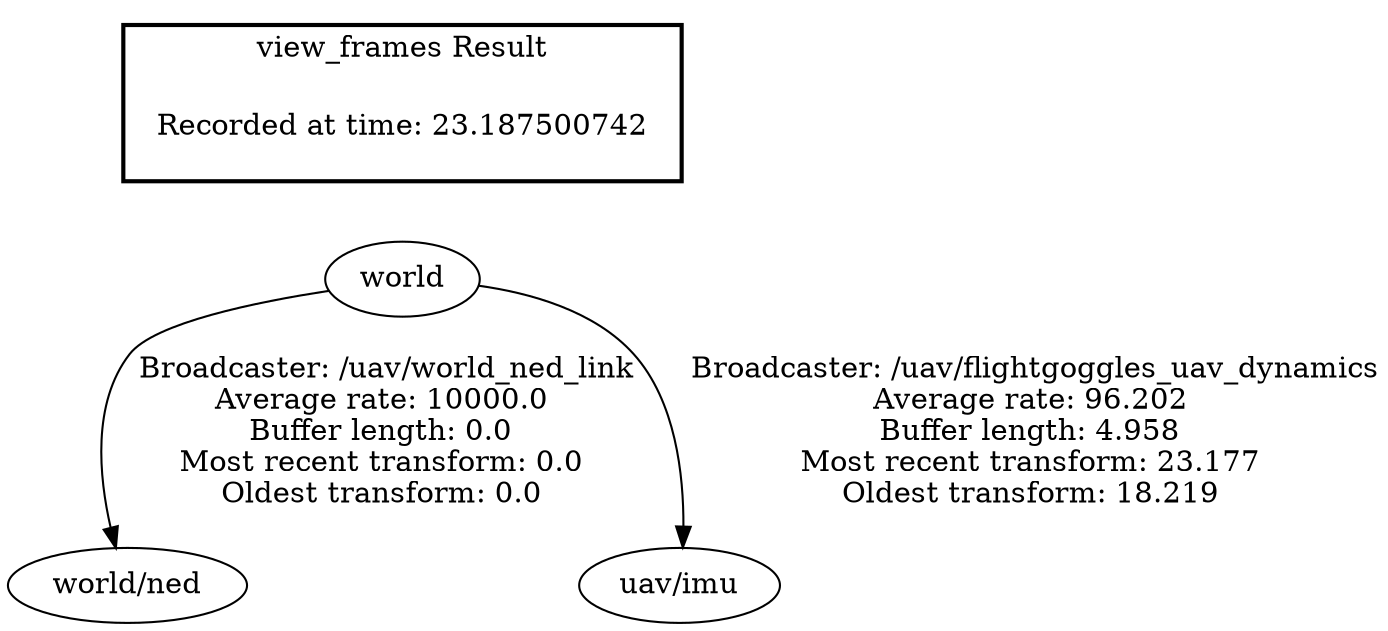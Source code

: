 digraph G {
"world" -> "world/ned"[label=" Broadcaster: /uav/world_ned_link\nAverage rate: 10000.0\nBuffer length: 0.0\nMost recent transform: 0.0\nOldest transform: 0.0\n"];
"world" -> "uav/imu"[label=" Broadcaster: /uav/flightgoggles_uav_dynamics\nAverage rate: 96.202\nBuffer length: 4.958\nMost recent transform: 23.177\nOldest transform: 18.219\n"];
edge [style=invis];
 subgraph cluster_legend { style=bold; color=black; label ="view_frames Result";
"Recorded at time: 23.187500742"[ shape=plaintext ] ;
}->"world";
}